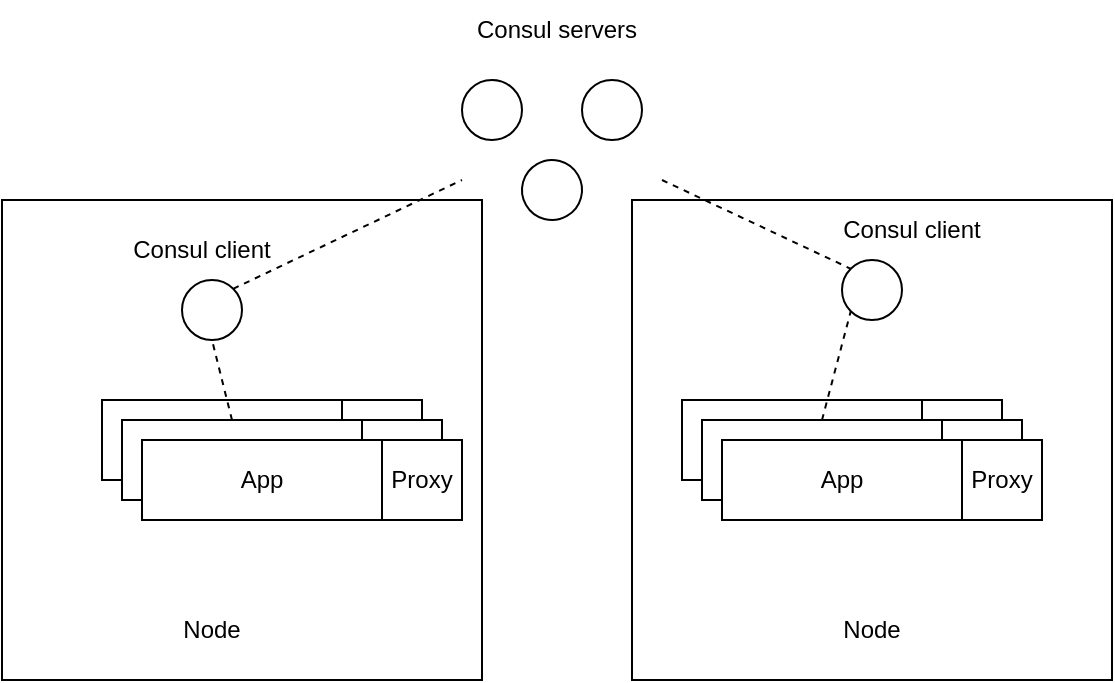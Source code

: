 <mxfile version="20.3.2"><diagram id="Tj2Eg2omSwkNkml-T5ky" name="Page-1"><mxGraphModel dx="1348" dy="791" grid="1" gridSize="10" guides="1" tooltips="1" connect="1" arrows="1" fold="1" page="1" pageScale="1" pageWidth="850" pageHeight="1100" math="0" shadow="0"><root><mxCell id="0"/><mxCell id="1" parent="0"/><mxCell id="rAN301i6-o5H0teEgXXc-14" value="" style="ellipse;whiteSpace=wrap;html=1;aspect=fixed;" vertex="1" parent="1"><mxGeometry x="400" y="260" width="30" height="30" as="geometry"/></mxCell><mxCell id="rAN301i6-o5H0teEgXXc-15" value="" style="ellipse;whiteSpace=wrap;html=1;aspect=fixed;rotation=105;" vertex="1" parent="1"><mxGeometry x="430" y="300" width="30" height="30" as="geometry"/></mxCell><mxCell id="rAN301i6-o5H0teEgXXc-16" value="" style="ellipse;whiteSpace=wrap;html=1;aspect=fixed;" vertex="1" parent="1"><mxGeometry x="460" y="260" width="30" height="30" as="geometry"/></mxCell><mxCell id="rAN301i6-o5H0teEgXXc-17" value="Consul servers" style="text;html=1;strokeColor=none;fillColor=none;align=center;verticalAlign=middle;whiteSpace=wrap;rounded=0;" vertex="1" parent="1"><mxGeometry x="400" y="220" width="95" height="30" as="geometry"/></mxCell><mxCell id="rAN301i6-o5H0teEgXXc-21" value="" style="ellipse;whiteSpace=wrap;html=1;aspect=fixed;" vertex="1" parent="1"><mxGeometry x="260" y="360" width="30" height="30" as="geometry"/></mxCell><mxCell id="rAN301i6-o5H0teEgXXc-24" value="Consul client" style="text;html=1;strokeColor=none;fillColor=none;align=center;verticalAlign=middle;whiteSpace=wrap;rounded=0;" vertex="1" parent="1"><mxGeometry x="220" y="330" width="100" height="30" as="geometry"/></mxCell><mxCell id="rAN301i6-o5H0teEgXXc-25" value="" style="rounded=0;whiteSpace=wrap;html=1;" vertex="1" parent="1"><mxGeometry x="220" y="420" width="120" height="40" as="geometry"/></mxCell><mxCell id="rAN301i6-o5H0teEgXXc-27" value="" style="rounded=0;whiteSpace=wrap;html=1;" vertex="1" parent="1"><mxGeometry x="340" y="420" width="40" height="40" as="geometry"/></mxCell><mxCell id="rAN301i6-o5H0teEgXXc-28" value="App" style="rounded=0;whiteSpace=wrap;html=1;" vertex="1" parent="1"><mxGeometry x="230" y="430" width="120" height="40" as="geometry"/></mxCell><mxCell id="rAN301i6-o5H0teEgXXc-29" value="Proxy" style="rounded=0;whiteSpace=wrap;html=1;" vertex="1" parent="1"><mxGeometry x="350" y="430" width="40" height="40" as="geometry"/></mxCell><mxCell id="rAN301i6-o5H0teEgXXc-31" value="App" style="rounded=0;whiteSpace=wrap;html=1;" vertex="1" parent="1"><mxGeometry x="240" y="440" width="120" height="40" as="geometry"/></mxCell><mxCell id="rAN301i6-o5H0teEgXXc-32" value="Proxy" style="rounded=0;whiteSpace=wrap;html=1;" vertex="1" parent="1"><mxGeometry x="360" y="440" width="40" height="40" as="geometry"/></mxCell><mxCell id="rAN301i6-o5H0teEgXXc-35" value="" style="whiteSpace=wrap;html=1;aspect=fixed;fillColor=none;" vertex="1" parent="1"><mxGeometry x="170" y="320" width="240" height="240" as="geometry"/></mxCell><mxCell id="rAN301i6-o5H0teEgXXc-37" value="" style="endArrow=none;dashed=1;html=1;rounded=0;entryX=0.5;entryY=1;entryDx=0;entryDy=0;" edge="1" parent="1" source="rAN301i6-o5H0teEgXXc-28" target="rAN301i6-o5H0teEgXXc-21"><mxGeometry width="50" height="50" relative="1" as="geometry"><mxPoint x="400" y="440" as="sourcePoint"/><mxPoint x="450" y="390" as="targetPoint"/></mxGeometry></mxCell><mxCell id="rAN301i6-o5H0teEgXXc-38" value="" style="endArrow=none;dashed=1;html=1;rounded=0;exitX=1;exitY=0;exitDx=0;exitDy=0;" edge="1" parent="1" source="rAN301i6-o5H0teEgXXc-21"><mxGeometry width="50" height="50" relative="1" as="geometry"><mxPoint x="400" y="440" as="sourcePoint"/><mxPoint x="400" y="310" as="targetPoint"/></mxGeometry></mxCell><mxCell id="rAN301i6-o5H0teEgXXc-50" value="" style="rounded=0;whiteSpace=wrap;html=1;" vertex="1" parent="1"><mxGeometry x="510" y="420" width="120" height="40" as="geometry"/></mxCell><mxCell id="rAN301i6-o5H0teEgXXc-51" value="" style="rounded=0;whiteSpace=wrap;html=1;" vertex="1" parent="1"><mxGeometry x="630" y="420" width="40" height="40" as="geometry"/></mxCell><mxCell id="rAN301i6-o5H0teEgXXc-52" value="App" style="rounded=0;whiteSpace=wrap;html=1;" vertex="1" parent="1"><mxGeometry x="520" y="430" width="120" height="40" as="geometry"/></mxCell><mxCell id="rAN301i6-o5H0teEgXXc-53" value="Proxy" style="rounded=0;whiteSpace=wrap;html=1;" vertex="1" parent="1"><mxGeometry x="640" y="430" width="40" height="40" as="geometry"/></mxCell><mxCell id="rAN301i6-o5H0teEgXXc-54" value="App" style="rounded=0;whiteSpace=wrap;html=1;" vertex="1" parent="1"><mxGeometry x="530" y="440" width="120" height="40" as="geometry"/></mxCell><mxCell id="rAN301i6-o5H0teEgXXc-55" value="Proxy" style="rounded=0;whiteSpace=wrap;html=1;" vertex="1" parent="1"><mxGeometry x="650" y="440" width="40" height="40" as="geometry"/></mxCell><mxCell id="rAN301i6-o5H0teEgXXc-57" value="" style="ellipse;whiteSpace=wrap;html=1;aspect=fixed;" vertex="1" parent="1"><mxGeometry x="590" y="350" width="30" height="30" as="geometry"/></mxCell><mxCell id="rAN301i6-o5H0teEgXXc-58" value="" style="endArrow=none;dashed=1;html=1;rounded=0;exitX=0.5;exitY=0;exitDx=0;exitDy=0;entryX=0;entryY=1;entryDx=0;entryDy=0;" edge="1" parent="1" source="rAN301i6-o5H0teEgXXc-52" target="rAN301i6-o5H0teEgXXc-57"><mxGeometry width="50" height="50" relative="1" as="geometry"><mxPoint x="400" y="440" as="sourcePoint"/><mxPoint x="450" y="390" as="targetPoint"/></mxGeometry></mxCell><mxCell id="rAN301i6-o5H0teEgXXc-59" value="" style="endArrow=none;dashed=1;html=1;rounded=0;entryX=0;entryY=0;entryDx=0;entryDy=0;" edge="1" parent="1" target="rAN301i6-o5H0teEgXXc-57"><mxGeometry width="50" height="50" relative="1" as="geometry"><mxPoint x="500" y="310" as="sourcePoint"/><mxPoint x="450" y="390" as="targetPoint"/></mxGeometry></mxCell><mxCell id="rAN301i6-o5H0teEgXXc-60" value="Consul client" style="text;html=1;strokeColor=none;fillColor=none;align=center;verticalAlign=middle;whiteSpace=wrap;rounded=0;" vertex="1" parent="1"><mxGeometry x="580" y="320" width="90" height="30" as="geometry"/></mxCell><mxCell id="rAN301i6-o5H0teEgXXc-62" value="" style="whiteSpace=wrap;html=1;aspect=fixed;fillColor=none;" vertex="1" parent="1"><mxGeometry x="485" y="320" width="240" height="240" as="geometry"/></mxCell><mxCell id="rAN301i6-o5H0teEgXXc-63" value="Node" style="text;html=1;strokeColor=none;fillColor=none;align=center;verticalAlign=middle;whiteSpace=wrap;rounded=0;" vertex="1" parent="1"><mxGeometry x="245" y="520" width="60" height="30" as="geometry"/></mxCell><mxCell id="rAN301i6-o5H0teEgXXc-64" value="Node" style="text;html=1;strokeColor=none;fillColor=none;align=center;verticalAlign=middle;whiteSpace=wrap;rounded=0;" vertex="1" parent="1"><mxGeometry x="575" y="520" width="60" height="30" as="geometry"/></mxCell></root></mxGraphModel></diagram></mxfile>